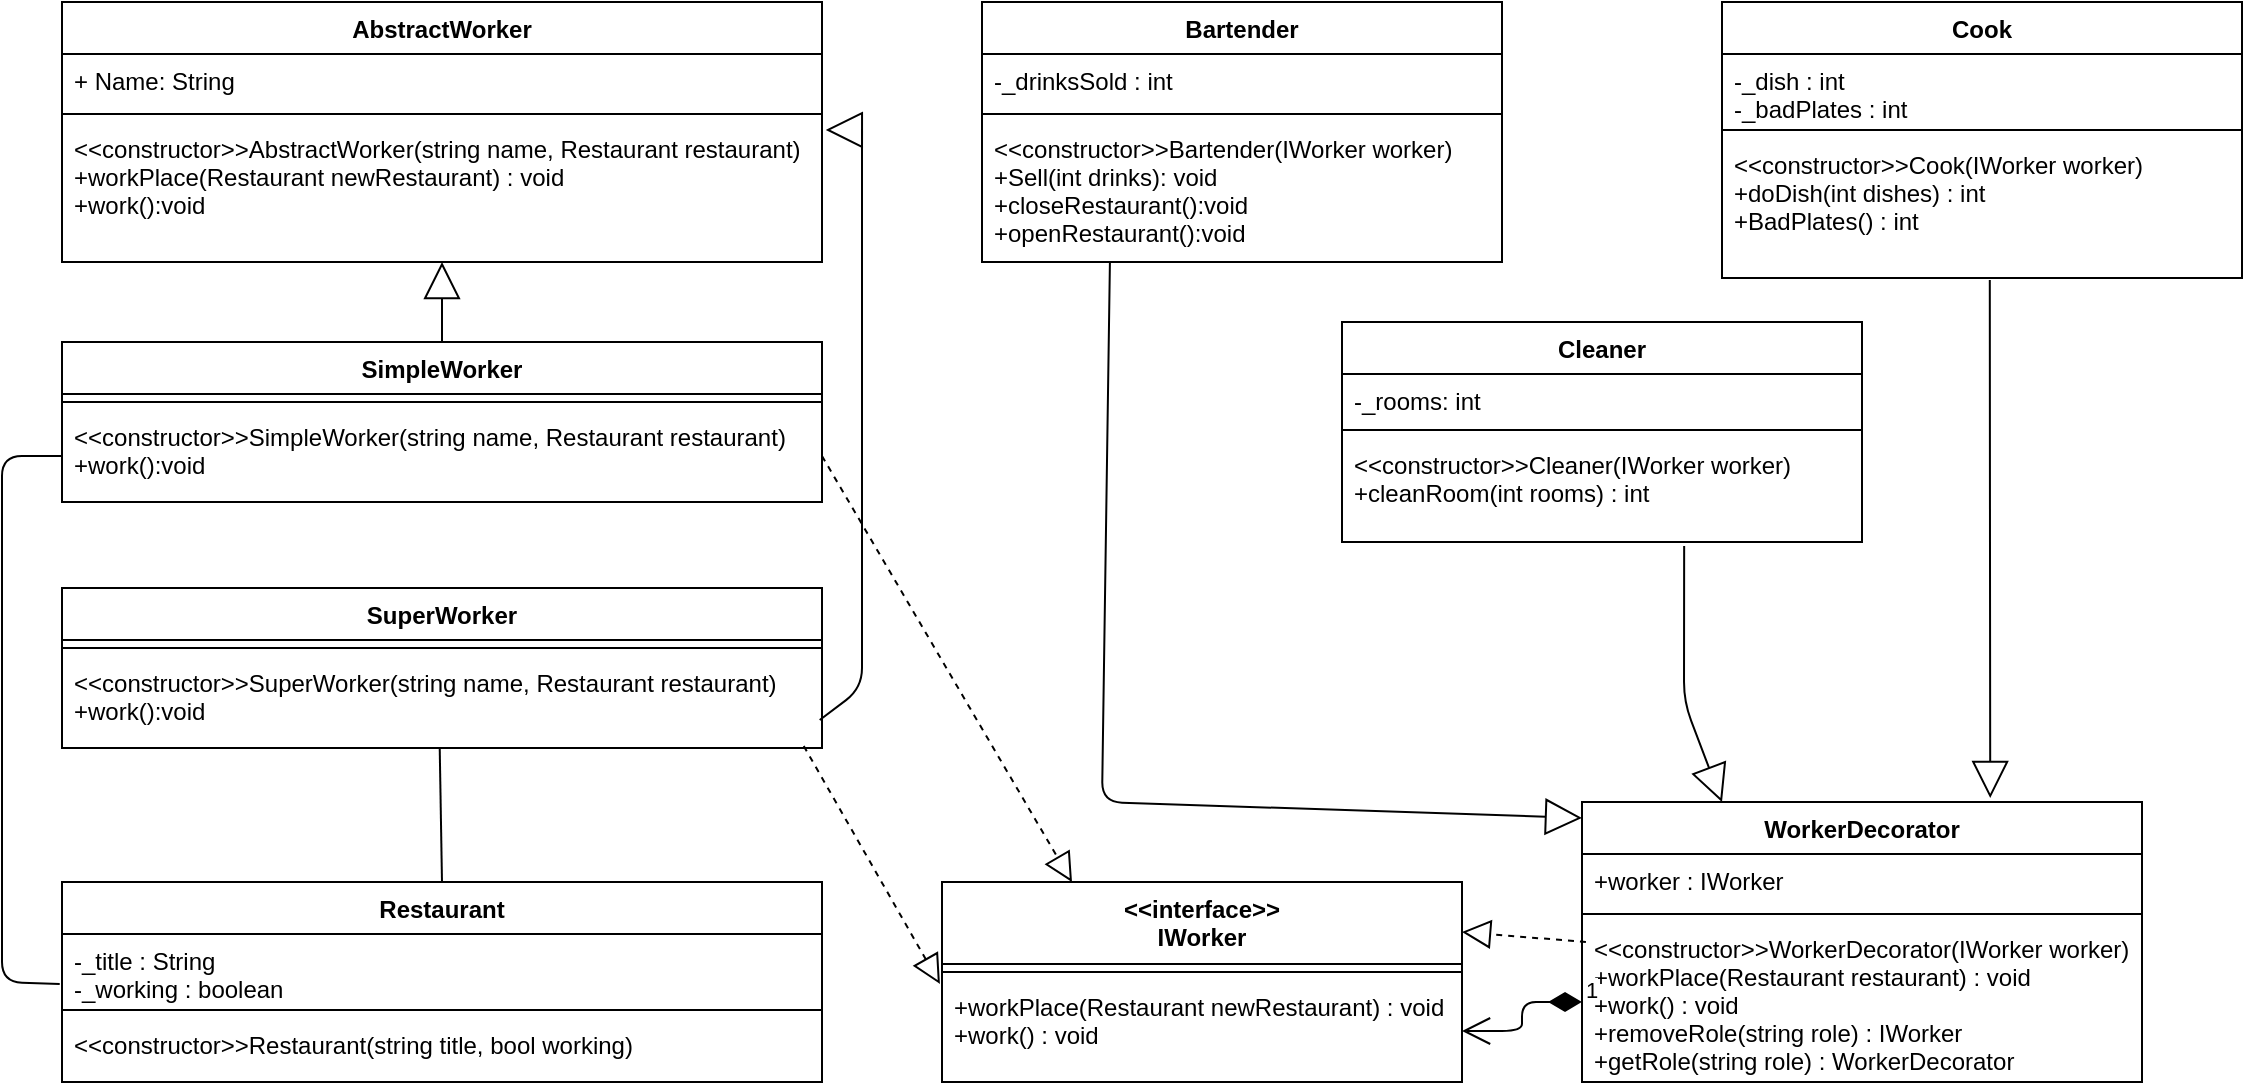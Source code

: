 <mxfile version="12.2.2" type="device" pages="1"><diagram id="oey3mHYy4-fxdn9tTcG-" name="Page-1"><mxGraphModel dx="1408" dy="808" grid="1" gridSize="10" guides="1" tooltips="1" connect="1" arrows="1" fold="1" page="1" pageScale="1" pageWidth="1169" pageHeight="827" math="0" shadow="0"><root><mxCell id="0"/><mxCell id="1" parent="0"/><mxCell id="WH7zQEh9IBrjbWQ2t_qn-1" value="AbstractWorker" style="swimlane;fontStyle=1;align=center;verticalAlign=top;childLayout=stackLayout;horizontal=1;startSize=26;horizontalStack=0;resizeParent=1;resizeParentMax=0;resizeLast=0;collapsible=1;marginBottom=0;" parent="1" vertex="1"><mxGeometry x="40" y="80" width="380" height="130" as="geometry"/></mxCell><mxCell id="WH7zQEh9IBrjbWQ2t_qn-2" value="+ Name: String" style="text;strokeColor=none;fillColor=none;align=left;verticalAlign=top;spacingLeft=4;spacingRight=4;overflow=hidden;rotatable=0;points=[[0,0.5],[1,0.5]];portConstraint=eastwest;" parent="WH7zQEh9IBrjbWQ2t_qn-1" vertex="1"><mxGeometry y="26" width="380" height="26" as="geometry"/></mxCell><mxCell id="WH7zQEh9IBrjbWQ2t_qn-3" value="" style="line;strokeWidth=1;fillColor=none;align=left;verticalAlign=middle;spacingTop=-1;spacingLeft=3;spacingRight=3;rotatable=0;labelPosition=right;points=[];portConstraint=eastwest;" parent="WH7zQEh9IBrjbWQ2t_qn-1" vertex="1"><mxGeometry y="52" width="380" height="8" as="geometry"/></mxCell><mxCell id="WH7zQEh9IBrjbWQ2t_qn-4" value="&lt;&lt;constructor&gt;&gt;AbstractWorker(string name, Restaurant restaurant)&#10;+workPlace(Restaurant newRestaurant) : void&#10;+work():void" style="text;strokeColor=none;fillColor=none;align=left;verticalAlign=top;spacingLeft=4;spacingRight=4;overflow=hidden;rotatable=0;points=[[0,0.5],[1,0.5]];portConstraint=eastwest;" parent="WH7zQEh9IBrjbWQ2t_qn-1" vertex="1"><mxGeometry y="60" width="380" height="70" as="geometry"/></mxCell><mxCell id="WH7zQEh9IBrjbWQ2t_qn-5" value="SimpleWorker" style="swimlane;fontStyle=1;align=center;verticalAlign=top;childLayout=stackLayout;horizontal=1;startSize=26;horizontalStack=0;resizeParent=1;resizeParentMax=0;resizeLast=0;collapsible=1;marginBottom=0;" parent="1" vertex="1"><mxGeometry x="40" y="250" width="380" height="80" as="geometry"/></mxCell><mxCell id="WH7zQEh9IBrjbWQ2t_qn-7" value="" style="line;strokeWidth=1;fillColor=none;align=left;verticalAlign=middle;spacingTop=-1;spacingLeft=3;spacingRight=3;rotatable=0;labelPosition=right;points=[];portConstraint=eastwest;" parent="WH7zQEh9IBrjbWQ2t_qn-5" vertex="1"><mxGeometry y="26" width="380" height="8" as="geometry"/></mxCell><mxCell id="WH7zQEh9IBrjbWQ2t_qn-8" value="&lt;&lt;constructor&gt;&gt;SimpleWorker(string name, Restaurant restaurant)&#10;+work():void" style="text;strokeColor=none;fillColor=none;align=left;verticalAlign=top;spacingLeft=4;spacingRight=4;overflow=hidden;rotatable=0;points=[[0,0.5],[1,0.5]];portConstraint=eastwest;" parent="WH7zQEh9IBrjbWQ2t_qn-5" vertex="1"><mxGeometry y="34" width="380" height="46" as="geometry"/></mxCell><mxCell id="WH7zQEh9IBrjbWQ2t_qn-9" value="SuperWorker" style="swimlane;fontStyle=1;align=center;verticalAlign=top;childLayout=stackLayout;horizontal=1;startSize=26;horizontalStack=0;resizeParent=1;resizeParentMax=0;resizeLast=0;collapsible=1;marginBottom=0;" parent="1" vertex="1"><mxGeometry x="40" y="373" width="380" height="80" as="geometry"/></mxCell><mxCell id="WH7zQEh9IBrjbWQ2t_qn-10" value="" style="line;strokeWidth=1;fillColor=none;align=left;verticalAlign=middle;spacingTop=-1;spacingLeft=3;spacingRight=3;rotatable=0;labelPosition=right;points=[];portConstraint=eastwest;" parent="WH7zQEh9IBrjbWQ2t_qn-9" vertex="1"><mxGeometry y="26" width="380" height="8" as="geometry"/></mxCell><mxCell id="WH7zQEh9IBrjbWQ2t_qn-11" value="&lt;&lt;constructor&gt;&gt;SuperWorker(string name, Restaurant restaurant)&#10;+work():void" style="text;strokeColor=none;fillColor=none;align=left;verticalAlign=top;spacingLeft=4;spacingRight=4;overflow=hidden;rotatable=0;points=[[0,0.5],[1,0.5]];portConstraint=eastwest;" parent="WH7zQEh9IBrjbWQ2t_qn-9" vertex="1"><mxGeometry y="34" width="380" height="46" as="geometry"/></mxCell><mxCell id="WH7zQEh9IBrjbWQ2t_qn-12" value="Restaurant" style="swimlane;fontStyle=1;align=center;verticalAlign=top;childLayout=stackLayout;horizontal=1;startSize=26;horizontalStack=0;resizeParent=1;resizeParentMax=0;resizeLast=0;collapsible=1;marginBottom=0;" parent="1" vertex="1"><mxGeometry x="40" y="520" width="380" height="100" as="geometry"/></mxCell><mxCell id="WH7zQEh9IBrjbWQ2t_qn-13" value="-_title : String&#10;-_working : boolean" style="text;strokeColor=none;fillColor=none;align=left;verticalAlign=top;spacingLeft=4;spacingRight=4;overflow=hidden;rotatable=0;points=[[0,0.5],[1,0.5]];portConstraint=eastwest;" parent="WH7zQEh9IBrjbWQ2t_qn-12" vertex="1"><mxGeometry y="26" width="380" height="34" as="geometry"/></mxCell><mxCell id="WH7zQEh9IBrjbWQ2t_qn-14" value="" style="line;strokeWidth=1;fillColor=none;align=left;verticalAlign=middle;spacingTop=-1;spacingLeft=3;spacingRight=3;rotatable=0;labelPosition=right;points=[];portConstraint=eastwest;" parent="WH7zQEh9IBrjbWQ2t_qn-12" vertex="1"><mxGeometry y="60" width="380" height="8" as="geometry"/></mxCell><mxCell id="WH7zQEh9IBrjbWQ2t_qn-15" value="&lt;&lt;constructor&gt;&gt;Restaurant(string title, bool working)" style="text;strokeColor=none;fillColor=none;align=left;verticalAlign=top;spacingLeft=4;spacingRight=4;overflow=hidden;rotatable=0;points=[[0,0.5],[1,0.5]];portConstraint=eastwest;" parent="WH7zQEh9IBrjbWQ2t_qn-12" vertex="1"><mxGeometry y="68" width="380" height="32" as="geometry"/></mxCell><mxCell id="WH7zQEh9IBrjbWQ2t_qn-21" value="" style="endArrow=block;endSize=16;endFill=0;html=1;exitX=0.5;exitY=0;exitDx=0;exitDy=0;" parent="1" source="WH7zQEh9IBrjbWQ2t_qn-5" target="WH7zQEh9IBrjbWQ2t_qn-4" edge="1"><mxGeometry width="160" relative="1" as="geometry"><mxPoint x="170" y="640" as="sourcePoint"/><mxPoint x="10" y="640" as="targetPoint"/></mxGeometry></mxCell><mxCell id="WH7zQEh9IBrjbWQ2t_qn-23" value="Bartender" style="swimlane;fontStyle=1;align=center;verticalAlign=top;childLayout=stackLayout;horizontal=1;startSize=26;horizontalStack=0;resizeParent=1;resizeParentMax=0;resizeLast=0;collapsible=1;marginBottom=0;" parent="1" vertex="1"><mxGeometry x="500" y="80" width="260" height="130" as="geometry"/></mxCell><mxCell id="WH7zQEh9IBrjbWQ2t_qn-24" value="-_drinksSold : int" style="text;strokeColor=none;fillColor=none;align=left;verticalAlign=top;spacingLeft=4;spacingRight=4;overflow=hidden;rotatable=0;points=[[0,0.5],[1,0.5]];portConstraint=eastwest;" parent="WH7zQEh9IBrjbWQ2t_qn-23" vertex="1"><mxGeometry y="26" width="260" height="26" as="geometry"/></mxCell><mxCell id="WH7zQEh9IBrjbWQ2t_qn-25" value="" style="line;strokeWidth=1;fillColor=none;align=left;verticalAlign=middle;spacingTop=-1;spacingLeft=3;spacingRight=3;rotatable=0;labelPosition=right;points=[];portConstraint=eastwest;" parent="WH7zQEh9IBrjbWQ2t_qn-23" vertex="1"><mxGeometry y="52" width="260" height="8" as="geometry"/></mxCell><mxCell id="WH7zQEh9IBrjbWQ2t_qn-26" value="&lt;&lt;constructor&gt;&gt;Bartender(IWorker worker)&#10;+Sell(int drinks): void&#10;+closeRestaurant():void&#10;+openRestaurant():void" style="text;strokeColor=none;fillColor=none;align=left;verticalAlign=top;spacingLeft=4;spacingRight=4;overflow=hidden;rotatable=0;points=[[0,0.5],[1,0.5]];portConstraint=eastwest;" parent="WH7zQEh9IBrjbWQ2t_qn-23" vertex="1"><mxGeometry y="60" width="260" height="70" as="geometry"/></mxCell><mxCell id="WH7zQEh9IBrjbWQ2t_qn-27" value="Cook" style="swimlane;fontStyle=1;align=center;verticalAlign=top;childLayout=stackLayout;horizontal=1;startSize=26;horizontalStack=0;resizeParent=1;resizeParentMax=0;resizeLast=0;collapsible=1;marginBottom=0;" parent="1" vertex="1"><mxGeometry x="870" y="80" width="260" height="138" as="geometry"/></mxCell><mxCell id="WH7zQEh9IBrjbWQ2t_qn-28" value="-_dish : int&#10;-_badPlates : int" style="text;strokeColor=none;fillColor=none;align=left;verticalAlign=top;spacingLeft=4;spacingRight=4;overflow=hidden;rotatable=0;points=[[0,0.5],[1,0.5]];portConstraint=eastwest;" parent="WH7zQEh9IBrjbWQ2t_qn-27" vertex="1"><mxGeometry y="26" width="260" height="34" as="geometry"/></mxCell><mxCell id="WH7zQEh9IBrjbWQ2t_qn-29" value="" style="line;strokeWidth=1;fillColor=none;align=left;verticalAlign=middle;spacingTop=-1;spacingLeft=3;spacingRight=3;rotatable=0;labelPosition=right;points=[];portConstraint=eastwest;" parent="WH7zQEh9IBrjbWQ2t_qn-27" vertex="1"><mxGeometry y="60" width="260" height="8" as="geometry"/></mxCell><mxCell id="WH7zQEh9IBrjbWQ2t_qn-30" value="&lt;&lt;constructor&gt;&gt;Cook(IWorker worker)&#10;+doDish(int dishes) : int&#10;+BadPlates() : int" style="text;strokeColor=none;fillColor=none;align=left;verticalAlign=top;spacingLeft=4;spacingRight=4;overflow=hidden;rotatable=0;points=[[0,0.5],[1,0.5]];portConstraint=eastwest;" parent="WH7zQEh9IBrjbWQ2t_qn-27" vertex="1"><mxGeometry y="68" width="260" height="70" as="geometry"/></mxCell><mxCell id="WH7zQEh9IBrjbWQ2t_qn-31" value="Cleaner" style="swimlane;fontStyle=1;align=center;verticalAlign=top;childLayout=stackLayout;horizontal=1;startSize=26;horizontalStack=0;resizeParent=1;resizeParentMax=0;resizeLast=0;collapsible=1;marginBottom=0;" parent="1" vertex="1"><mxGeometry x="680" y="240" width="260" height="110" as="geometry"/></mxCell><mxCell id="WH7zQEh9IBrjbWQ2t_qn-32" value="-_rooms: int" style="text;strokeColor=none;fillColor=none;align=left;verticalAlign=top;spacingLeft=4;spacingRight=4;overflow=hidden;rotatable=0;points=[[0,0.5],[1,0.5]];portConstraint=eastwest;" parent="WH7zQEh9IBrjbWQ2t_qn-31" vertex="1"><mxGeometry y="26" width="260" height="24" as="geometry"/></mxCell><mxCell id="WH7zQEh9IBrjbWQ2t_qn-33" value="" style="line;strokeWidth=1;fillColor=none;align=left;verticalAlign=middle;spacingTop=-1;spacingLeft=3;spacingRight=3;rotatable=0;labelPosition=right;points=[];portConstraint=eastwest;" parent="WH7zQEh9IBrjbWQ2t_qn-31" vertex="1"><mxGeometry y="50" width="260" height="8" as="geometry"/></mxCell><mxCell id="WH7zQEh9IBrjbWQ2t_qn-34" value="&lt;&lt;constructor&gt;&gt;Cleaner(IWorker worker)&#10;+cleanRoom(int rooms) : int" style="text;strokeColor=none;fillColor=none;align=left;verticalAlign=top;spacingLeft=4;spacingRight=4;overflow=hidden;rotatable=0;points=[[0,0.5],[1,0.5]];portConstraint=eastwest;" parent="WH7zQEh9IBrjbWQ2t_qn-31" vertex="1"><mxGeometry y="58" width="260" height="52" as="geometry"/></mxCell><mxCell id="WH7zQEh9IBrjbWQ2t_qn-35" value="WorkerDecorator" style="swimlane;fontStyle=1;align=center;verticalAlign=top;childLayout=stackLayout;horizontal=1;startSize=26;horizontalStack=0;resizeParent=1;resizeParentMax=0;resizeLast=0;collapsible=1;marginBottom=0;" parent="1" vertex="1"><mxGeometry x="800" y="480" width="280" height="140" as="geometry"/></mxCell><mxCell id="WH7zQEh9IBrjbWQ2t_qn-36" value="+worker : IWorker" style="text;strokeColor=none;fillColor=none;align=left;verticalAlign=top;spacingLeft=4;spacingRight=4;overflow=hidden;rotatable=0;points=[[0,0.5],[1,0.5]];portConstraint=eastwest;" parent="WH7zQEh9IBrjbWQ2t_qn-35" vertex="1"><mxGeometry y="26" width="280" height="26" as="geometry"/></mxCell><mxCell id="WH7zQEh9IBrjbWQ2t_qn-37" value="" style="line;strokeWidth=1;fillColor=none;align=left;verticalAlign=middle;spacingTop=-1;spacingLeft=3;spacingRight=3;rotatable=0;labelPosition=right;points=[];portConstraint=eastwest;" parent="WH7zQEh9IBrjbWQ2t_qn-35" vertex="1"><mxGeometry y="52" width="280" height="8" as="geometry"/></mxCell><mxCell id="WH7zQEh9IBrjbWQ2t_qn-38" value="&lt;&lt;constructor&gt;&gt;WorkerDecorator(IWorker worker)&#10;+workPlace(Restaurant restaurant) : void&#10;+work() : void&#10;+removeRole(string role) : IWorker&#10;+getRole(string role) : WorkerDecorator" style="text;strokeColor=none;fillColor=none;align=left;verticalAlign=top;spacingLeft=4;spacingRight=4;overflow=hidden;rotatable=0;points=[[0,0.5],[1,0.5]];portConstraint=eastwest;" parent="WH7zQEh9IBrjbWQ2t_qn-35" vertex="1"><mxGeometry y="60" width="280" height="80" as="geometry"/></mxCell><mxCell id="WH7zQEh9IBrjbWQ2t_qn-40" value="&lt;&lt;interface&gt;&gt;&#10;IWorker&#10;" style="swimlane;fontStyle=1;align=center;verticalAlign=top;childLayout=stackLayout;horizontal=1;startSize=41;horizontalStack=0;resizeParent=1;resizeParentMax=0;resizeLast=0;collapsible=1;marginBottom=0;" parent="1" vertex="1"><mxGeometry x="480" y="520" width="260" height="100" as="geometry"/></mxCell><mxCell id="WH7zQEh9IBrjbWQ2t_qn-42" value="" style="line;strokeWidth=1;fillColor=none;align=left;verticalAlign=middle;spacingTop=-1;spacingLeft=3;spacingRight=3;rotatable=0;labelPosition=right;points=[];portConstraint=eastwest;" parent="WH7zQEh9IBrjbWQ2t_qn-40" vertex="1"><mxGeometry y="41" width="260" height="8" as="geometry"/></mxCell><mxCell id="WH7zQEh9IBrjbWQ2t_qn-43" value="+workPlace(Restaurant newRestaurant) : void&#10;+work() : void" style="text;strokeColor=none;fillColor=none;align=left;verticalAlign=top;spacingLeft=4;spacingRight=4;overflow=hidden;rotatable=0;points=[[0,0.5],[1,0.5]];portConstraint=eastwest;" parent="WH7zQEh9IBrjbWQ2t_qn-40" vertex="1"><mxGeometry y="49" width="260" height="51" as="geometry"/></mxCell><mxCell id="WH7zQEh9IBrjbWQ2t_qn-44" value="" style="endArrow=block;endSize=16;endFill=0;html=1;entryX=0;entryY=0.057;entryDx=0;entryDy=0;exitX=0.246;exitY=1;exitDx=0;exitDy=0;exitPerimeter=0;entryPerimeter=0;" parent="1" source="WH7zQEh9IBrjbWQ2t_qn-26" target="WH7zQEh9IBrjbWQ2t_qn-35" edge="1"><mxGeometry width="160" relative="1" as="geometry"><mxPoint x="590" y="333" as="sourcePoint"/><mxPoint x="590" y="373" as="targetPoint"/><Array as="points"><mxPoint x="560" y="480"/></Array></mxGeometry></mxCell><mxCell id="WH7zQEh9IBrjbWQ2t_qn-45" value="" style="endArrow=block;endSize=16;endFill=0;html=1;entryX=0.25;entryY=0;entryDx=0;entryDy=0;exitX=0.658;exitY=1.038;exitDx=0;exitDy=0;exitPerimeter=0;" parent="1" source="WH7zQEh9IBrjbWQ2t_qn-34" target="WH7zQEh9IBrjbWQ2t_qn-35" edge="1"><mxGeometry width="160" relative="1" as="geometry"><mxPoint x="573.96" y="220" as="sourcePoint"/><mxPoint x="810" y="497.98" as="targetPoint"/><Array as="points"><mxPoint x="851" y="430"/></Array></mxGeometry></mxCell><mxCell id="WH7zQEh9IBrjbWQ2t_qn-46" value="" style="endArrow=block;endSize=16;endFill=0;html=1;entryX=0.729;entryY=-0.014;entryDx=0;entryDy=0;exitX=0.515;exitY=1.014;exitDx=0;exitDy=0;exitPerimeter=0;entryPerimeter=0;" parent="1" source="WH7zQEh9IBrjbWQ2t_qn-30" target="WH7zQEh9IBrjbWQ2t_qn-35" edge="1"><mxGeometry width="160" relative="1" as="geometry"><mxPoint x="861.08" y="361.976" as="sourcePoint"/><mxPoint x="880" y="490" as="targetPoint"/><Array as="points"><mxPoint x="1004" y="360"/></Array></mxGeometry></mxCell><mxCell id="WH7zQEh9IBrjbWQ2t_qn-47" value="" style="endArrow=block;dashed=1;endFill=0;endSize=12;html=1;exitX=0.976;exitY=0.978;exitDx=0;exitDy=0;exitPerimeter=0;entryX=-0.004;entryY=0.039;entryDx=0;entryDy=0;entryPerimeter=0;" parent="1" source="WH7zQEh9IBrjbWQ2t_qn-11" target="WH7zQEh9IBrjbWQ2t_qn-43" edge="1"><mxGeometry width="160" relative="1" as="geometry"><mxPoint x="10" y="640" as="sourcePoint"/><mxPoint x="170" y="640" as="targetPoint"/></mxGeometry></mxCell><mxCell id="WH7zQEh9IBrjbWQ2t_qn-48" value="" style="endArrow=block;dashed=1;endFill=0;endSize=12;html=1;exitX=1;exitY=0.5;exitDx=0;exitDy=0;entryX=0.25;entryY=0;entryDx=0;entryDy=0;" parent="1" source="WH7zQEh9IBrjbWQ2t_qn-8" target="WH7zQEh9IBrjbWQ2t_qn-40" edge="1"><mxGeometry width="160" relative="1" as="geometry"><mxPoint x="420.88" y="461.988" as="sourcePoint"/><mxPoint x="488.96" y="580.989" as="targetPoint"/></mxGeometry></mxCell><mxCell id="WH7zQEh9IBrjbWQ2t_qn-49" value="" style="endArrow=block;dashed=1;endFill=0;endSize=12;html=1;exitX=0.007;exitY=0.125;exitDx=0;exitDy=0;entryX=1;entryY=0.25;entryDx=0;entryDy=0;exitPerimeter=0;" parent="1" source="WH7zQEh9IBrjbWQ2t_qn-38" target="WH7zQEh9IBrjbWQ2t_qn-40" edge="1"><mxGeometry width="160" relative="1" as="geometry"><mxPoint x="430" y="317" as="sourcePoint"/><mxPoint x="555" y="530" as="targetPoint"/></mxGeometry></mxCell><mxCell id="WH7zQEh9IBrjbWQ2t_qn-52" value="1" style="endArrow=open;html=1;endSize=12;startArrow=diamondThin;startSize=14;startFill=1;edgeStyle=orthogonalEdgeStyle;align=left;verticalAlign=bottom;exitX=0;exitY=0.5;exitDx=0;exitDy=0;entryX=1;entryY=0.5;entryDx=0;entryDy=0;" parent="1" source="WH7zQEh9IBrjbWQ2t_qn-38" target="WH7zQEh9IBrjbWQ2t_qn-43" edge="1"><mxGeometry x="-1" y="3" relative="1" as="geometry"><mxPoint x="191" y="462" as="sourcePoint"/><mxPoint x="240" y="530" as="targetPoint"/></mxGeometry></mxCell><mxCell id="WH7zQEh9IBrjbWQ2t_qn-22" value="" style="endArrow=block;endSize=16;endFill=0;html=1;entryX=1.005;entryY=0.057;entryDx=0;entryDy=0;exitX=0.997;exitY=0.696;exitDx=0;exitDy=0;exitPerimeter=0;entryPerimeter=0;" parent="1" source="WH7zQEh9IBrjbWQ2t_qn-11" target="WH7zQEh9IBrjbWQ2t_qn-4" edge="1"><mxGeometry width="160" relative="1" as="geometry"><mxPoint x="450" y="250" as="sourcePoint"/><mxPoint x="450" y="210" as="targetPoint"/><Array as="points"><mxPoint x="440" y="423"/><mxPoint x="440" y="270"/><mxPoint x="440" y="144"/></Array></mxGeometry></mxCell><mxCell id="2oFo5C0HaLZhXh0qhGQQ-1" value="" style="endArrow=none;html=1;exitX=0.5;exitY=0;exitDx=0;exitDy=0;entryX=0.497;entryY=1;entryDx=0;entryDy=0;entryPerimeter=0;" edge="1" parent="1"><mxGeometry width="50" height="50" relative="1" as="geometry"><mxPoint x="230" y="520" as="sourcePoint"/><mxPoint x="228.86" y="453" as="targetPoint"/></mxGeometry></mxCell><mxCell id="2oFo5C0HaLZhXh0qhGQQ-2" value="" style="endArrow=none;html=1;exitX=-0.003;exitY=0.735;exitDx=0;exitDy=0;exitPerimeter=0;entryX=0;entryY=0.5;entryDx=0;entryDy=0;" edge="1" parent="1"><mxGeometry width="50" height="50" relative="1" as="geometry"><mxPoint x="38.86" y="570.99" as="sourcePoint"/><mxPoint x="40" y="307" as="targetPoint"/><Array as="points"><mxPoint x="10" y="570"/><mxPoint x="10" y="307"/></Array></mxGeometry></mxCell></root></mxGraphModel></diagram></mxfile>
